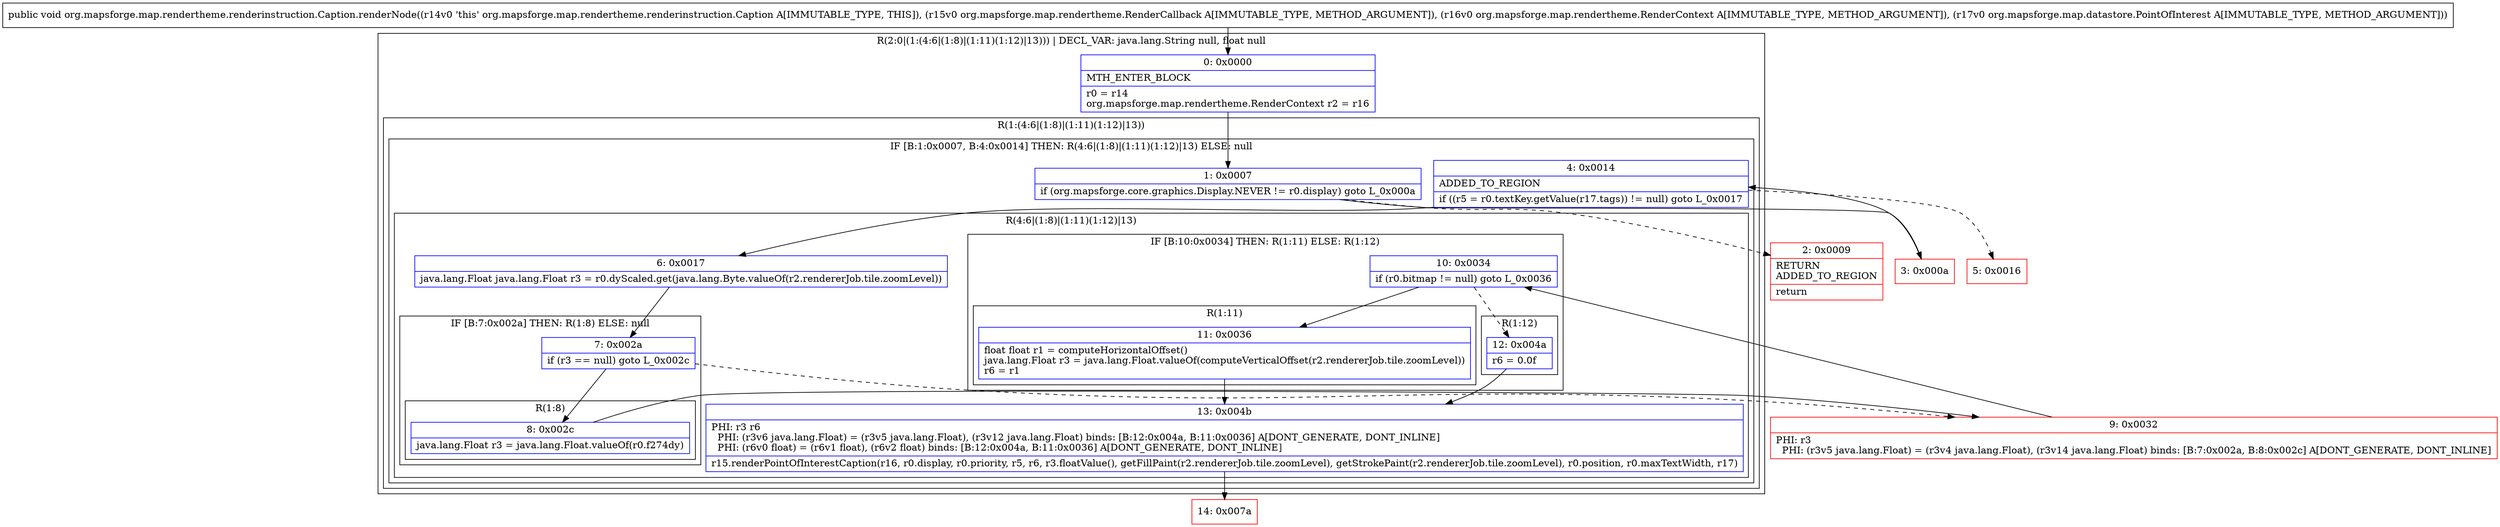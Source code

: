 digraph "CFG fororg.mapsforge.map.rendertheme.renderinstruction.Caption.renderNode(Lorg\/mapsforge\/map\/rendertheme\/RenderCallback;Lorg\/mapsforge\/map\/rendertheme\/RenderContext;Lorg\/mapsforge\/map\/datastore\/PointOfInterest;)V" {
subgraph cluster_Region_498796398 {
label = "R(2:0|(1:(4:6|(1:8)|(1:11)(1:12)|13))) | DECL_VAR: java.lang.String null, float null\l";
node [shape=record,color=blue];
Node_0 [shape=record,label="{0\:\ 0x0000|MTH_ENTER_BLOCK\l|r0 = r14\lorg.mapsforge.map.rendertheme.RenderContext r2 = r16\l}"];
subgraph cluster_Region_1322561935 {
label = "R(1:(4:6|(1:8)|(1:11)(1:12)|13))";
node [shape=record,color=blue];
subgraph cluster_IfRegion_936829416 {
label = "IF [B:1:0x0007, B:4:0x0014] THEN: R(4:6|(1:8)|(1:11)(1:12)|13) ELSE: null";
node [shape=record,color=blue];
Node_1 [shape=record,label="{1\:\ 0x0007|if (org.mapsforge.core.graphics.Display.NEVER != r0.display) goto L_0x000a\l}"];
Node_4 [shape=record,label="{4\:\ 0x0014|ADDED_TO_REGION\l|if ((r5 = r0.textKey.getValue(r17.tags)) != null) goto L_0x0017\l}"];
subgraph cluster_Region_1228241258 {
label = "R(4:6|(1:8)|(1:11)(1:12)|13)";
node [shape=record,color=blue];
Node_6 [shape=record,label="{6\:\ 0x0017|java.lang.Float java.lang.Float r3 = r0.dyScaled.get(java.lang.Byte.valueOf(r2.rendererJob.tile.zoomLevel))\l}"];
subgraph cluster_IfRegion_1877617524 {
label = "IF [B:7:0x002a] THEN: R(1:8) ELSE: null";
node [shape=record,color=blue];
Node_7 [shape=record,label="{7\:\ 0x002a|if (r3 == null) goto L_0x002c\l}"];
subgraph cluster_Region_707778856 {
label = "R(1:8)";
node [shape=record,color=blue];
Node_8 [shape=record,label="{8\:\ 0x002c|java.lang.Float r3 = java.lang.Float.valueOf(r0.f274dy)\l}"];
}
}
subgraph cluster_IfRegion_911287784 {
label = "IF [B:10:0x0034] THEN: R(1:11) ELSE: R(1:12)";
node [shape=record,color=blue];
Node_10 [shape=record,label="{10\:\ 0x0034|if (r0.bitmap != null) goto L_0x0036\l}"];
subgraph cluster_Region_1406868900 {
label = "R(1:11)";
node [shape=record,color=blue];
Node_11 [shape=record,label="{11\:\ 0x0036|float float r1 = computeHorizontalOffset()\ljava.lang.Float r3 = java.lang.Float.valueOf(computeVerticalOffset(r2.rendererJob.tile.zoomLevel))\lr6 = r1\l}"];
}
subgraph cluster_Region_225898954 {
label = "R(1:12)";
node [shape=record,color=blue];
Node_12 [shape=record,label="{12\:\ 0x004a|r6 = 0.0f\l}"];
}
}
Node_13 [shape=record,label="{13\:\ 0x004b|PHI: r3 r6 \l  PHI: (r3v6 java.lang.Float) = (r3v5 java.lang.Float), (r3v12 java.lang.Float) binds: [B:12:0x004a, B:11:0x0036] A[DONT_GENERATE, DONT_INLINE]\l  PHI: (r6v0 float) = (r6v1 float), (r6v2 float) binds: [B:12:0x004a, B:11:0x0036] A[DONT_GENERATE, DONT_INLINE]\l|r15.renderPointOfInterestCaption(r16, r0.display, r0.priority, r5, r6, r3.floatValue(), getFillPaint(r2.rendererJob.tile.zoomLevel), getStrokePaint(r2.rendererJob.tile.zoomLevel), r0.position, r0.maxTextWidth, r17)\l}"];
}
}
}
}
Node_2 [shape=record,color=red,label="{2\:\ 0x0009|RETURN\lADDED_TO_REGION\l|return\l}"];
Node_3 [shape=record,color=red,label="{3\:\ 0x000a}"];
Node_5 [shape=record,color=red,label="{5\:\ 0x0016}"];
Node_9 [shape=record,color=red,label="{9\:\ 0x0032|PHI: r3 \l  PHI: (r3v5 java.lang.Float) = (r3v4 java.lang.Float), (r3v14 java.lang.Float) binds: [B:7:0x002a, B:8:0x002c] A[DONT_GENERATE, DONT_INLINE]\l}"];
Node_14 [shape=record,color=red,label="{14\:\ 0x007a}"];
MethodNode[shape=record,label="{public void org.mapsforge.map.rendertheme.renderinstruction.Caption.renderNode((r14v0 'this' org.mapsforge.map.rendertheme.renderinstruction.Caption A[IMMUTABLE_TYPE, THIS]), (r15v0 org.mapsforge.map.rendertheme.RenderCallback A[IMMUTABLE_TYPE, METHOD_ARGUMENT]), (r16v0 org.mapsforge.map.rendertheme.RenderContext A[IMMUTABLE_TYPE, METHOD_ARGUMENT]), (r17v0 org.mapsforge.map.datastore.PointOfInterest A[IMMUTABLE_TYPE, METHOD_ARGUMENT])) }"];
MethodNode -> Node_0;
Node_0 -> Node_1;
Node_1 -> Node_2[style=dashed];
Node_1 -> Node_3;
Node_4 -> Node_5[style=dashed];
Node_4 -> Node_6;
Node_6 -> Node_7;
Node_7 -> Node_8;
Node_7 -> Node_9[style=dashed];
Node_8 -> Node_9;
Node_10 -> Node_11;
Node_10 -> Node_12[style=dashed];
Node_11 -> Node_13;
Node_12 -> Node_13;
Node_13 -> Node_14;
Node_3 -> Node_4;
Node_9 -> Node_10;
}

